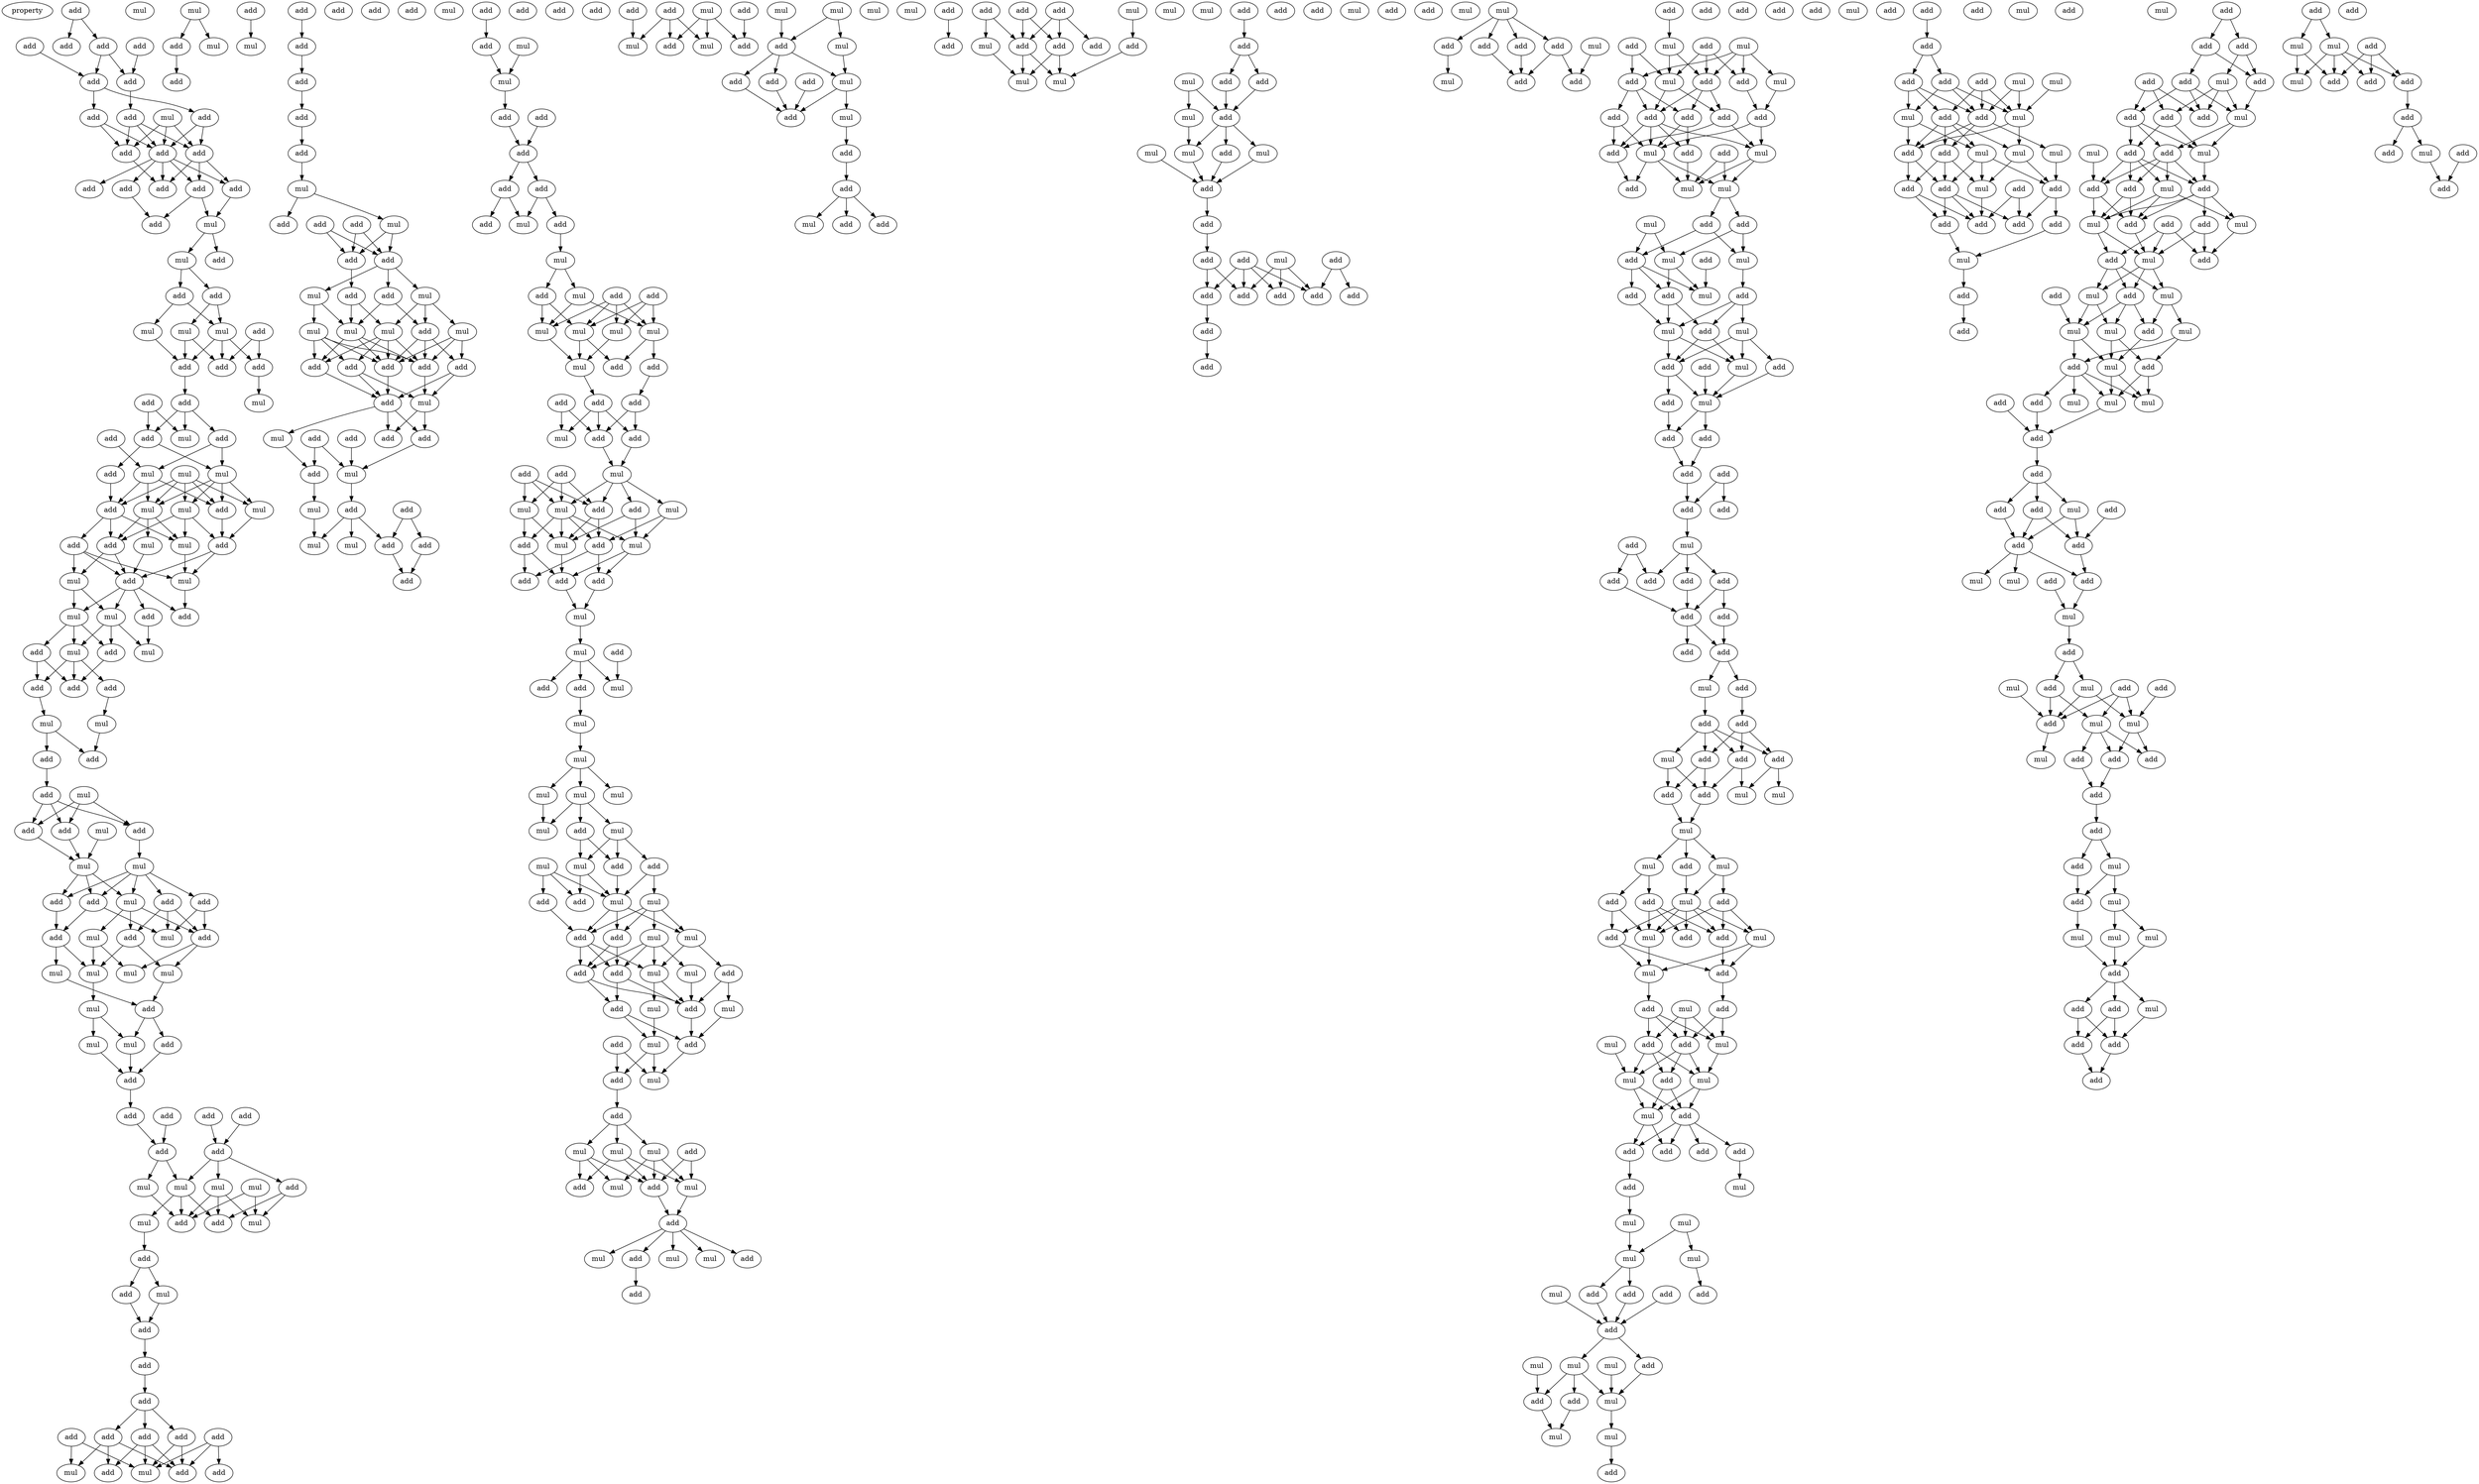digraph {
    node [fontcolor=black]
    property [mul=2,lf=1.4]
    0 [ label = add ];
    1 [ label = add ];
    2 [ label = add ];
    3 [ label = add ];
    4 [ label = add ];
    5 [ label = add ];
    6 [ label = add ];
    7 [ label = add ];
    8 [ label = add ];
    9 [ label = mul ];
    10 [ label = add ];
    11 [ label = add ];
    12 [ label = add ];
    13 [ label = add ];
    14 [ label = add ];
    15 [ label = add ];
    16 [ label = add ];
    17 [ label = add ];
    18 [ label = add ];
    19 [ label = add ];
    20 [ label = mul ];
    21 [ label = mul ];
    22 [ label = add ];
    23 [ label = add ];
    24 [ label = add ];
    25 [ label = mul ];
    26 [ label = mul ];
    27 [ label = add ];
    28 [ label = mul ];
    29 [ label = add ];
    30 [ label = add ];
    31 [ label = add ];
    32 [ label = add ];
    33 [ label = mul ];
    34 [ label = add ];
    35 [ label = add ];
    36 [ label = add ];
    37 [ label = add ];
    38 [ label = mul ];
    39 [ label = mul ];
    40 [ label = mul ];
    41 [ label = add ];
    42 [ label = mul ];
    43 [ label = mul ];
    44 [ label = add ];
    45 [ label = add ];
    46 [ label = mul ];
    47 [ label = mul ];
    48 [ label = add ];
    49 [ label = mul ];
    50 [ label = add ];
    51 [ label = mul ];
    52 [ label = add ];
    53 [ label = mul ];
    54 [ label = mul ];
    55 [ label = add ];
    56 [ label = add ];
    57 [ label = mul ];
    58 [ label = add ];
    59 [ label = mul ];
    60 [ label = add ];
    61 [ label = mul ];
    62 [ label = mul ];
    63 [ label = add ];
    64 [ label = add ];
    65 [ label = add ];
    66 [ label = add ];
    67 [ label = mul ];
    68 [ label = mul ];
    69 [ label = add ];
    70 [ label = add ];
    71 [ label = mul ];
    72 [ label = add ];
    73 [ label = add ];
    74 [ label = add ];
    75 [ label = mul ];
    76 [ label = add ];
    77 [ label = mul ];
    78 [ label = mul ];
    79 [ label = add ];
    80 [ label = mul ];
    81 [ label = add ];
    82 [ label = add ];
    83 [ label = add ];
    84 [ label = add ];
    85 [ label = mul ];
    86 [ label = add ];
    87 [ label = add ];
    88 [ label = mul ];
    89 [ label = mul ];
    90 [ label = mul ];
    91 [ label = mul ];
    92 [ label = mul ];
    93 [ label = add ];
    94 [ label = mul ];
    95 [ label = mul ];
    96 [ label = add ];
    97 [ label = mul ];
    98 [ label = mul ];
    99 [ label = add ];
    100 [ label = add ];
    101 [ label = add ];
    102 [ label = add ];
    103 [ label = add ];
    104 [ label = add ];
    105 [ label = add ];
    106 [ label = mul ];
    107 [ label = mul ];
    108 [ label = add ];
    109 [ label = mul ];
    110 [ label = mul ];
    111 [ label = add ];
    112 [ label = add ];
    113 [ label = mul ];
    114 [ label = mul ];
    115 [ label = add ];
    116 [ label = add ];
    117 [ label = mul ];
    118 [ label = add ];
    119 [ label = add ];
    120 [ label = add ];
    121 [ label = add ];
    122 [ label = add ];
    123 [ label = add ];
    124 [ label = add ];
    125 [ label = add ];
    126 [ label = mul ];
    127 [ label = mul ];
    128 [ label = add ];
    129 [ label = add ];
    130 [ label = add ];
    131 [ label = mul ];
    132 [ label = add ];
    133 [ label = mul ];
    134 [ label = add ];
    135 [ label = add ];
    136 [ label = mul ];
    137 [ label = add ];
    138 [ label = add ];
    139 [ label = add ];
    140 [ label = add ];
    141 [ label = add ];
    142 [ label = add ];
    143 [ label = add ];
    144 [ label = add ];
    145 [ label = mul ];
    146 [ label = add ];
    147 [ label = add ];
    148 [ label = add ];
    149 [ label = mul ];
    150 [ label = add ];
    151 [ label = add ];
    152 [ label = add ];
    153 [ label = mul ];
    154 [ label = add ];
    155 [ label = mul ];
    156 [ label = mul ];
    157 [ label = mul ];
    158 [ label = mul ];
    159 [ label = mul ];
    160 [ label = add ];
    161 [ label = add ];
    162 [ label = add ];
    163 [ label = add ];
    164 [ label = add ];
    165 [ label = add ];
    166 [ label = add ];
    167 [ label = mul ];
    168 [ label = add ];
    169 [ label = add ];
    170 [ label = add ];
    171 [ label = mul ];
    172 [ label = add ];
    173 [ label = add ];
    174 [ label = mul ];
    175 [ label = mul ];
    176 [ label = add ];
    177 [ label = add ];
    178 [ label = mul ];
    179 [ label = mul ];
    180 [ label = add ];
    181 [ label = mul ];
    182 [ label = add ];
    183 [ label = add ];
    184 [ label = add ];
    185 [ label = add ];
    186 [ label = mul ];
    187 [ label = mul ];
    188 [ label = add ];
    189 [ label = add ];
    190 [ label = add ];
    191 [ label = add ];
    192 [ label = add ];
    193 [ label = add ];
    194 [ label = add ];
    195 [ label = add ];
    196 [ label = mul ];
    197 [ label = mul ];
    198 [ label = add ];
    199 [ label = add ];
    200 [ label = add ];
    201 [ label = mul ];
    202 [ label = mul ];
    203 [ label = mul ];
    204 [ label = mul ];
    205 [ label = mul ];
    206 [ label = add ];
    207 [ label = add ];
    208 [ label = mul ];
    209 [ label = add ];
    210 [ label = add ];
    211 [ label = add ];
    212 [ label = add ];
    213 [ label = add ];
    214 [ label = mul ];
    215 [ label = add ];
    216 [ label = mul ];
    217 [ label = add ];
    218 [ label = add ];
    219 [ label = mul ];
    220 [ label = add ];
    221 [ label = mul ];
    222 [ label = mul ];
    223 [ label = add ];
    224 [ label = add ];
    225 [ label = mul ];
    226 [ label = mul ];
    227 [ label = add ];
    228 [ label = add ];
    229 [ label = add ];
    230 [ label = mul ];
    231 [ label = mul ];
    232 [ label = add ];
    233 [ label = add ];
    234 [ label = add ];
    235 [ label = add ];
    236 [ label = mul ];
    237 [ label = add ];
    238 [ label = mul ];
    239 [ label = mul ];
    240 [ label = mul ];
    241 [ label = mul ];
    242 [ label = mul ];
    243 [ label = add ];
    244 [ label = mul ];
    245 [ label = mul ];
    246 [ label = add ];
    247 [ label = mul ];
    248 [ label = add ];
    249 [ label = mul ];
    250 [ label = add ];
    251 [ label = mul ];
    252 [ label = add ];
    253 [ label = mul ];
    254 [ label = add ];
    255 [ label = mul ];
    256 [ label = add ];
    257 [ label = mul ];
    258 [ label = add ];
    259 [ label = add ];
    260 [ label = add ];
    261 [ label = mul ];
    262 [ label = mul ];
    263 [ label = mul ];
    264 [ label = add ];
    265 [ label = add ];
    266 [ label = mul ];
    267 [ label = add ];
    268 [ label = add ];
    269 [ label = mul ];
    270 [ label = mul ];
    271 [ label = add ];
    272 [ label = add ];
    273 [ label = mul ];
    274 [ label = mul ];
    275 [ label = mul ];
    276 [ label = add ];
    277 [ label = mul ];
    278 [ label = add ];
    279 [ label = mul ];
    280 [ label = add ];
    281 [ label = add ];
    282 [ label = mul ];
    283 [ label = add ];
    284 [ label = mul ];
    285 [ label = mul ];
    286 [ label = add ];
    287 [ label = add ];
    288 [ label = add ];
    289 [ label = add ];
    290 [ label = add ];
    291 [ label = mul ];
    292 [ label = add ];
    293 [ label = mul ];
    294 [ label = add ];
    295 [ label = mul ];
    296 [ label = mul ];
    297 [ label = mul ];
    298 [ label = mul ];
    299 [ label = add ];
    300 [ label = mul ];
    301 [ label = add ];
    302 [ label = add ];
    303 [ label = add ];
    304 [ label = mul ];
    305 [ label = add ];
    306 [ label = mul ];
    307 [ label = add ];
    308 [ label = add ];
    309 [ label = mul ];
    310 [ label = add ];
    311 [ label = add ];
    312 [ label = mul ];
    313 [ label = add ];
    314 [ label = add ];
    315 [ label = add ];
    316 [ label = mul ];
    317 [ label = add ];
    318 [ label = add ];
    319 [ label = mul ];
    320 [ label = add ];
    321 [ label = add ];
    322 [ label = add ];
    323 [ label = add ];
    324 [ label = mul ];
    325 [ label = mul ];
    326 [ label = mul ];
    327 [ label = mul ];
    328 [ label = add ];
    329 [ label = add ];
    330 [ label = add ];
    331 [ label = mul ];
    332 [ label = add ];
    333 [ label = add ];
    334 [ label = add ];
    335 [ label = mul ];
    336 [ label = add ];
    337 [ label = mul ];
    338 [ label = add ];
    339 [ label = add ];
    340 [ label = mul ];
    341 [ label = mul ];
    342 [ label = add ];
    343 [ label = mul ];
    344 [ label = add ];
    345 [ label = add ];
    346 [ label = add ];
    347 [ label = add ];
    348 [ label = add ];
    349 [ label = mul ];
    350 [ label = add ];
    351 [ label = add ];
    352 [ label = add ];
    353 [ label = add ];
    354 [ label = add ];
    355 [ label = add ];
    356 [ label = mul ];
    357 [ label = add ];
    358 [ label = mul ];
    359 [ label = mul ];
    360 [ label = add ];
    361 [ label = add ];
    362 [ label = add ];
    363 [ label = add ];
    364 [ label = add ];
    365 [ label = add ];
    366 [ label = mul ];
    367 [ label = add ];
    368 [ label = add ];
    369 [ label = add ];
    370 [ label = mul ];
    371 [ label = mul ];
    372 [ label = add ];
    373 [ label = mul ];
    374 [ label = mul ];
    375 [ label = add ];
    376 [ label = add ];
    377 [ label = add ];
    378 [ label = add ];
    379 [ label = add ];
    380 [ label = add ];
    381 [ label = add ];
    382 [ label = add ];
    383 [ label = add ];
    384 [ label = add ];
    385 [ label = mul ];
    386 [ label = mul ];
    387 [ label = mul ];
    388 [ label = add ];
    389 [ label = mul ];
    390 [ label = mul ];
    391 [ label = add ];
    392 [ label = add ];
    393 [ label = mul ];
    394 [ label = add ];
    395 [ label = mul ];
    396 [ label = add ];
    397 [ label = mul ];
    398 [ label = add ];
    399 [ label = add ];
    400 [ label = add ];
    401 [ label = mul ];
    402 [ label = mul ];
    403 [ label = add ];
    404 [ label = add ];
    405 [ label = mul ];
    406 [ label = add ];
    407 [ label = add ];
    408 [ label = add ];
    409 [ label = mul ];
    410 [ label = add ];
    411 [ label = add ];
    412 [ label = add ];
    413 [ label = add ];
    414 [ label = add ];
    415 [ label = add ];
    416 [ label = add ];
    417 [ label = add ];
    418 [ label = mul ];
    419 [ label = add ];
    420 [ label = add ];
    421 [ label = add ];
    422 [ label = add ];
    423 [ label = add ];
    424 [ label = add ];
    425 [ label = add ];
    426 [ label = add ];
    427 [ label = add ];
    428 [ label = add ];
    429 [ label = mul ];
    430 [ label = add ];
    431 [ label = add ];
    432 [ label = add ];
    433 [ label = mul ];
    434 [ label = add ];
    435 [ label = add ];
    436 [ label = mul ];
    437 [ label = mul ];
    438 [ label = add ];
    439 [ label = add ];
    440 [ label = mul ];
    441 [ label = mul ];
    442 [ label = mul ];
    443 [ label = add ];
    444 [ label = add ];
    445 [ label = add ];
    446 [ label = add ];
    447 [ label = mul ];
    448 [ label = add ];
    449 [ label = mul ];
    450 [ label = add ];
    451 [ label = mul ];
    452 [ label = add ];
    453 [ label = mul ];
    454 [ label = add ];
    455 [ label = add ];
    456 [ label = add ];
    457 [ label = add ];
    458 [ label = mul ];
    459 [ label = mul ];
    460 [ label = add ];
    461 [ label = add ];
    462 [ label = mul ];
    463 [ label = mul ];
    464 [ label = add ];
    465 [ label = add ];
    466 [ label = mul ];
    467 [ label = add ];
    468 [ label = mul ];
    469 [ label = add ];
    470 [ label = add ];
    471 [ label = add ];
    472 [ label = add ];
    473 [ label = add ];
    474 [ label = mul ];
    475 [ label = mul ];
    476 [ label = add ];
    477 [ label = mul ];
    478 [ label = mul ];
    479 [ label = mul ];
    480 [ label = mul ];
    481 [ label = mul ];
    482 [ label = add ];
    483 [ label = add ];
    484 [ label = add ];
    485 [ label = add ];
    486 [ label = add ];
    487 [ label = mul ];
    488 [ label = mul ];
    489 [ label = mul ];
    490 [ label = add ];
    491 [ label = add ];
    492 [ label = mul ];
    493 [ label = add ];
    494 [ label = mul ];
    495 [ label = mul ];
    496 [ label = add ];
    497 [ label = add ];
    498 [ label = add ];
    499 [ label = add ];
    500 [ label = add ];
    501 [ label = mul ];
    502 [ label = mul ];
    503 [ label = add ];
    504 [ label = add ];
    505 [ label = add ];
    506 [ label = add ];
    507 [ label = mul ];
    508 [ label = mul ];
    509 [ label = mul ];
    510 [ label = add ];
    511 [ label = add ];
    512 [ label = mul ];
    513 [ label = mul ];
    514 [ label = add ];
    515 [ label = mul ];
    516 [ label = add ];
    517 [ label = add ];
    518 [ label = add ];
    519 [ label = add ];
    520 [ label = add ];
    521 [ label = add ];
    522 [ label = add ];
    523 [ label = mul ];
    524 [ label = add ];
    525 [ label = mul ];
    526 [ label = add ];
    527 [ label = mul ];
    528 [ label = add ];
    529 [ label = add ];
    530 [ label = add ];
    531 [ label = add ];
    532 [ label = add ];
    533 [ label = add ];
    534 [ label = add ];
    535 [ label = mul ];
    536 [ label = add ];
    537 [ label = add ];
    538 [ label = add ];
    539 [ label = mul ];
    540 [ label = mul ];
    541 [ label = add ];
    542 [ label = add ];
    543 [ label = mul ];
    544 [ label = add ];
    545 [ label = add ];
    546 [ label = add ];
    547 [ label = mul ];
    548 [ label = add ];
    549 [ label = add ];
    550 [ label = mul ];
    551 [ label = mul ];
    552 [ label = add ];
    553 [ label = mul ];
    554 [ label = add ];
    555 [ label = add ];
    556 [ label = mul ];
    557 [ label = add ];
    558 [ label = mul ];
    559 [ label = add ];
    560 [ label = mul ];
    561 [ label = mul ];
    562 [ label = add ];
    563 [ label = mul ];
    564 [ label = mul ];
    565 [ label = add ];
    566 [ label = add ];
    567 [ label = mul ];
    568 [ label = mul ];
    569 [ label = add ];
    570 [ label = mul ];
    571 [ label = add ];
    572 [ label = add ];
    573 [ label = add ];
    574 [ label = add ];
    575 [ label = add ];
    576 [ label = mul ];
    577 [ label = add ];
    578 [ label = add ];
    579 [ label = add ];
    580 [ label = add ];
    581 [ label = mul ];
    582 [ label = mul ];
    583 [ label = add ];
    584 [ label = mul ];
    585 [ label = add ];
    586 [ label = add ];
    587 [ label = add ];
    588 [ label = add ];
    589 [ label = mul ];
    590 [ label = mul ];
    591 [ label = mul ];
    592 [ label = add ];
    593 [ label = mul ];
    594 [ label = add ];
    595 [ label = add ];
    596 [ label = mul ];
    597 [ label = add ];
    598 [ label = add ];
    599 [ label = add ];
    600 [ label = add ];
    601 [ label = mul ];
    602 [ label = add ];
    603 [ label = mul ];
    604 [ label = mul ];
    605 [ label = mul ];
    606 [ label = mul ];
    607 [ label = add ];
    608 [ label = add ];
    609 [ label = add ];
    610 [ label = mul ];
    611 [ label = add ];
    612 [ label = add ];
    613 [ label = add ];
    614 [ label = add ];
    615 [ label = add ];
    616 [ label = mul ];
    617 [ label = mul ];
    618 [ label = mul ];
    619 [ label = add ];
    620 [ label = add ];
    621 [ label = add ];
    622 [ label = add ];
    623 [ label = add ];
    624 [ label = add ];
    625 [ label = mul ];
    626 [ label = add ];
    627 [ label = add ];
    0 -> 1 [ name = 0 ];
    0 -> 4 [ name = 1 ];
    1 -> 5 [ name = 2 ];
    1 -> 6 [ name = 3 ];
    2 -> 6 [ name = 4 ];
    3 -> 5 [ name = 5 ];
    5 -> 7 [ name = 6 ];
    6 -> 8 [ name = 7 ];
    6 -> 10 [ name = 8 ];
    7 -> 11 [ name = 9 ];
    7 -> 12 [ name = 10 ];
    7 -> 13 [ name = 11 ];
    8 -> 11 [ name = 12 ];
    8 -> 13 [ name = 13 ];
    9 -> 11 [ name = 14 ];
    9 -> 12 [ name = 15 ];
    9 -> 13 [ name = 16 ];
    10 -> 11 [ name = 17 ];
    10 -> 12 [ name = 18 ];
    11 -> 14 [ name = 19 ];
    11 -> 15 [ name = 20 ];
    11 -> 16 [ name = 21 ];
    11 -> 17 [ name = 22 ];
    11 -> 18 [ name = 23 ];
    12 -> 15 [ name = 24 ];
    13 -> 15 [ name = 25 ];
    13 -> 16 [ name = 26 ];
    13 -> 18 [ name = 27 ];
    16 -> 20 [ name = 28 ];
    17 -> 19 [ name = 29 ];
    18 -> 19 [ name = 30 ];
    18 -> 20 [ name = 31 ];
    20 -> 21 [ name = 32 ];
    20 -> 22 [ name = 33 ];
    21 -> 23 [ name = 34 ];
    21 -> 24 [ name = 35 ];
    23 -> 26 [ name = 36 ];
    23 -> 28 [ name = 37 ];
    24 -> 25 [ name = 38 ];
    24 -> 28 [ name = 39 ];
    25 -> 29 [ name = 40 ];
    25 -> 30 [ name = 41 ];
    26 -> 30 [ name = 42 ];
    27 -> 29 [ name = 43 ];
    27 -> 31 [ name = 44 ];
    28 -> 29 [ name = 45 ];
    28 -> 30 [ name = 46 ];
    28 -> 31 [ name = 47 ];
    30 -> 32 [ name = 48 ];
    31 -> 33 [ name = 49 ];
    32 -> 35 [ name = 50 ];
    32 -> 37 [ name = 51 ];
    32 -> 38 [ name = 52 ];
    34 -> 35 [ name = 53 ];
    34 -> 38 [ name = 54 ];
    35 -> 39 [ name = 55 ];
    35 -> 41 [ name = 56 ];
    36 -> 42 [ name = 57 ];
    37 -> 39 [ name = 58 ];
    37 -> 42 [ name = 59 ];
    39 -> 43 [ name = 60 ];
    39 -> 45 [ name = 61 ];
    39 -> 46 [ name = 62 ];
    39 -> 47 [ name = 63 ];
    40 -> 43 [ name = 64 ];
    40 -> 44 [ name = 65 ];
    40 -> 45 [ name = 66 ];
    40 -> 46 [ name = 67 ];
    40 -> 47 [ name = 68 ];
    41 -> 44 [ name = 69 ];
    42 -> 43 [ name = 70 ];
    42 -> 44 [ name = 71 ];
    42 -> 45 [ name = 72 ];
    43 -> 49 [ name = 73 ];
    43 -> 50 [ name = 74 ];
    43 -> 51 [ name = 75 ];
    44 -> 48 [ name = 76 ];
    44 -> 49 [ name = 77 ];
    44 -> 50 [ name = 78 ];
    45 -> 52 [ name = 79 ];
    46 -> 49 [ name = 80 ];
    46 -> 50 [ name = 81 ];
    46 -> 52 [ name = 82 ];
    47 -> 52 [ name = 83 ];
    48 -> 53 [ name = 84 ];
    48 -> 54 [ name = 85 ];
    48 -> 55 [ name = 86 ];
    49 -> 54 [ name = 87 ];
    50 -> 53 [ name = 88 ];
    50 -> 55 [ name = 89 ];
    51 -> 55 [ name = 90 ];
    52 -> 54 [ name = 91 ];
    52 -> 55 [ name = 92 ];
    53 -> 57 [ name = 93 ];
    53 -> 59 [ name = 94 ];
    54 -> 58 [ name = 95 ];
    55 -> 56 [ name = 96 ];
    55 -> 57 [ name = 97 ];
    55 -> 58 [ name = 98 ];
    55 -> 59 [ name = 99 ];
    56 -> 62 [ name = 100 ];
    57 -> 60 [ name = 101 ];
    57 -> 61 [ name = 102 ];
    57 -> 63 [ name = 103 ];
    59 -> 60 [ name = 104 ];
    59 -> 61 [ name = 105 ];
    59 -> 62 [ name = 106 ];
    60 -> 65 [ name = 107 ];
    61 -> 64 [ name = 108 ];
    61 -> 65 [ name = 109 ];
    61 -> 66 [ name = 110 ];
    63 -> 65 [ name = 111 ];
    63 -> 66 [ name = 112 ];
    64 -> 68 [ name = 113 ];
    66 -> 67 [ name = 114 ];
    67 -> 69 [ name = 115 ];
    67 -> 70 [ name = 116 ];
    68 -> 69 [ name = 117 ];
    70 -> 72 [ name = 118 ];
    71 -> 73 [ name = 119 ];
    71 -> 74 [ name = 120 ];
    71 -> 76 [ name = 121 ];
    72 -> 73 [ name = 122 ];
    72 -> 74 [ name = 123 ];
    72 -> 76 [ name = 124 ];
    73 -> 78 [ name = 125 ];
    74 -> 77 [ name = 126 ];
    75 -> 78 [ name = 127 ];
    76 -> 78 [ name = 128 ];
    77 -> 79 [ name = 129 ];
    77 -> 80 [ name = 130 ];
    77 -> 81 [ name = 131 ];
    77 -> 82 [ name = 132 ];
    77 -> 83 [ name = 133 ];
    78 -> 80 [ name = 134 ];
    78 -> 82 [ name = 135 ];
    78 -> 83 [ name = 136 ];
    79 -> 84 [ name = 137 ];
    79 -> 88 [ name = 138 ];
    80 -> 84 [ name = 139 ];
    80 -> 85 [ name = 140 ];
    80 -> 87 [ name = 141 ];
    81 -> 84 [ name = 142 ];
    81 -> 87 [ name = 143 ];
    81 -> 88 [ name = 144 ];
    82 -> 86 [ name = 145 ];
    83 -> 86 [ name = 146 ];
    83 -> 88 [ name = 147 ];
    84 -> 89 [ name = 148 ];
    84 -> 90 [ name = 149 ];
    85 -> 89 [ name = 150 ];
    85 -> 91 [ name = 151 ];
    86 -> 91 [ name = 152 ];
    86 -> 92 [ name = 153 ];
    87 -> 90 [ name = 154 ];
    87 -> 91 [ name = 155 ];
    90 -> 93 [ name = 156 ];
    91 -> 94 [ name = 157 ];
    92 -> 93 [ name = 158 ];
    93 -> 96 [ name = 159 ];
    93 -> 97 [ name = 160 ];
    94 -> 95 [ name = 161 ];
    94 -> 97 [ name = 162 ];
    95 -> 99 [ name = 163 ];
    96 -> 99 [ name = 164 ];
    97 -> 99 [ name = 165 ];
    99 -> 103 [ name = 166 ];
    100 -> 105 [ name = 167 ];
    101 -> 104 [ name = 168 ];
    102 -> 104 [ name = 169 ];
    103 -> 105 [ name = 170 ];
    104 -> 108 [ name = 171 ];
    104 -> 109 [ name = 172 ];
    104 -> 110 [ name = 173 ];
    105 -> 106 [ name = 174 ];
    105 -> 109 [ name = 175 ];
    106 -> 111 [ name = 176 ];
    107 -> 111 [ name = 177 ];
    107 -> 113 [ name = 178 ];
    108 -> 112 [ name = 179 ];
    108 -> 113 [ name = 180 ];
    109 -> 111 [ name = 181 ];
    109 -> 112 [ name = 182 ];
    109 -> 114 [ name = 183 ];
    110 -> 111 [ name = 184 ];
    110 -> 112 [ name = 185 ];
    110 -> 113 [ name = 186 ];
    114 -> 115 [ name = 187 ];
    115 -> 116 [ name = 188 ];
    115 -> 117 [ name = 189 ];
    116 -> 118 [ name = 190 ];
    117 -> 118 [ name = 191 ];
    118 -> 119 [ name = 192 ];
    119 -> 120 [ name = 193 ];
    120 -> 122 [ name = 194 ];
    120 -> 123 [ name = 195 ];
    120 -> 124 [ name = 196 ];
    121 -> 127 [ name = 197 ];
    121 -> 128 [ name = 198 ];
    121 -> 130 [ name = 199 ];
    122 -> 127 [ name = 200 ];
    122 -> 128 [ name = 201 ];
    122 -> 129 [ name = 202 ];
    123 -> 127 [ name = 203 ];
    123 -> 128 [ name = 204 ];
    124 -> 126 [ name = 205 ];
    124 -> 128 [ name = 206 ];
    124 -> 129 [ name = 207 ];
    125 -> 126 [ name = 208 ];
    125 -> 127 [ name = 209 ];
    131 -> 132 [ name = 210 ];
    131 -> 133 [ name = 211 ];
    132 -> 134 [ name = 212 ];
    135 -> 136 [ name = 213 ];
    137 -> 138 [ name = 214 ];
    138 -> 140 [ name = 215 ];
    140 -> 143 [ name = 216 ];
    143 -> 144 [ name = 217 ];
    144 -> 145 [ name = 218 ];
    145 -> 146 [ name = 219 ];
    145 -> 149 [ name = 220 ];
    147 -> 150 [ name = 221 ];
    147 -> 151 [ name = 222 ];
    148 -> 150 [ name = 223 ];
    148 -> 151 [ name = 224 ];
    149 -> 150 [ name = 225 ];
    149 -> 151 [ name = 226 ];
    150 -> 154 [ name = 227 ];
    151 -> 152 [ name = 228 ];
    151 -> 153 [ name = 229 ];
    151 -> 155 [ name = 230 ];
    152 -> 158 [ name = 231 ];
    152 -> 160 [ name = 232 ];
    153 -> 157 [ name = 233 ];
    153 -> 158 [ name = 234 ];
    154 -> 156 [ name = 235 ];
    154 -> 158 [ name = 236 ];
    155 -> 156 [ name = 237 ];
    155 -> 159 [ name = 238 ];
    155 -> 160 [ name = 239 ];
    156 -> 161 [ name = 240 ];
    156 -> 163 [ name = 241 ];
    156 -> 164 [ name = 242 ];
    156 -> 165 [ name = 243 ];
    157 -> 161 [ name = 244 ];
    157 -> 163 [ name = 245 ];
    157 -> 164 [ name = 246 ];
    157 -> 165 [ name = 247 ];
    158 -> 161 [ name = 248 ];
    158 -> 163 [ name = 249 ];
    158 -> 164 [ name = 250 ];
    159 -> 162 [ name = 251 ];
    159 -> 163 [ name = 252 ];
    159 -> 164 [ name = 253 ];
    160 -> 162 [ name = 254 ];
    160 -> 163 [ name = 255 ];
    160 -> 164 [ name = 256 ];
    161 -> 166 [ name = 257 ];
    162 -> 166 [ name = 258 ];
    162 -> 167 [ name = 259 ];
    163 -> 167 [ name = 260 ];
    164 -> 166 [ name = 261 ];
    165 -> 166 [ name = 262 ];
    165 -> 167 [ name = 263 ];
    166 -> 168 [ name = 264 ];
    166 -> 171 [ name = 265 ];
    166 -> 172 [ name = 266 ];
    167 -> 168 [ name = 267 ];
    167 -> 172 [ name = 268 ];
    168 -> 174 [ name = 269 ];
    169 -> 174 [ name = 270 ];
    170 -> 173 [ name = 271 ];
    170 -> 174 [ name = 272 ];
    171 -> 173 [ name = 273 ];
    173 -> 175 [ name = 274 ];
    174 -> 177 [ name = 275 ];
    175 -> 179 [ name = 276 ];
    176 -> 180 [ name = 277 ];
    176 -> 182 [ name = 278 ];
    177 -> 179 [ name = 279 ];
    177 -> 181 [ name = 280 ];
    177 -> 182 [ name = 281 ];
    180 -> 183 [ name = 282 ];
    182 -> 183 [ name = 283 ];
    184 -> 185 [ name = 284 ];
    185 -> 187 [ name = 285 ];
    186 -> 187 [ name = 286 ];
    187 -> 189 [ name = 287 ];
    189 -> 191 [ name = 288 ];
    190 -> 191 [ name = 289 ];
    191 -> 192 [ name = 290 ];
    191 -> 193 [ name = 291 ];
    192 -> 194 [ name = 292 ];
    192 -> 196 [ name = 293 ];
    193 -> 195 [ name = 294 ];
    193 -> 196 [ name = 295 ];
    195 -> 197 [ name = 296 ];
    197 -> 199 [ name = 297 ];
    197 -> 201 [ name = 298 ];
    198 -> 202 [ name = 299 ];
    198 -> 203 [ name = 300 ];
    198 -> 204 [ name = 301 ];
    198 -> 205 [ name = 302 ];
    199 -> 202 [ name = 303 ];
    199 -> 204 [ name = 304 ];
    200 -> 202 [ name = 305 ];
    200 -> 203 [ name = 306 ];
    200 -> 205 [ name = 307 ];
    201 -> 204 [ name = 308 ];
    201 -> 205 [ name = 309 ];
    202 -> 206 [ name = 310 ];
    202 -> 208 [ name = 311 ];
    203 -> 208 [ name = 312 ];
    204 -> 208 [ name = 313 ];
    205 -> 206 [ name = 314 ];
    205 -> 207 [ name = 315 ];
    207 -> 210 [ name = 316 ];
    208 -> 211 [ name = 317 ];
    209 -> 213 [ name = 318 ];
    209 -> 214 [ name = 319 ];
    210 -> 212 [ name = 320 ];
    210 -> 213 [ name = 321 ];
    211 -> 212 [ name = 322 ];
    211 -> 213 [ name = 323 ];
    211 -> 214 [ name = 324 ];
    212 -> 216 [ name = 325 ];
    213 -> 216 [ name = 326 ];
    215 -> 218 [ name = 327 ];
    215 -> 221 [ name = 328 ];
    215 -> 222 [ name = 329 ];
    216 -> 218 [ name = 330 ];
    216 -> 219 [ name = 331 ];
    216 -> 220 [ name = 332 ];
    216 -> 221 [ name = 333 ];
    217 -> 218 [ name = 334 ];
    217 -> 221 [ name = 335 ];
    217 -> 222 [ name = 336 ];
    218 -> 223 [ name = 337 ];
    218 -> 225 [ name = 338 ];
    219 -> 223 [ name = 339 ];
    219 -> 226 [ name = 340 ];
    220 -> 225 [ name = 341 ];
    220 -> 226 [ name = 342 ];
    221 -> 223 [ name = 343 ];
    221 -> 224 [ name = 344 ];
    221 -> 225 [ name = 345 ];
    221 -> 226 [ name = 346 ];
    222 -> 224 [ name = 347 ];
    222 -> 225 [ name = 348 ];
    223 -> 227 [ name = 349 ];
    223 -> 229 [ name = 350 ];
    224 -> 227 [ name = 351 ];
    224 -> 228 [ name = 352 ];
    225 -> 228 [ name = 353 ];
    226 -> 228 [ name = 354 ];
    226 -> 229 [ name = 355 ];
    228 -> 230 [ name = 356 ];
    229 -> 230 [ name = 357 ];
    230 -> 231 [ name = 358 ];
    231 -> 235 [ name = 359 ];
    231 -> 236 [ name = 360 ];
    231 -> 237 [ name = 361 ];
    232 -> 236 [ name = 362 ];
    235 -> 238 [ name = 363 ];
    238 -> 239 [ name = 364 ];
    239 -> 240 [ name = 365 ];
    239 -> 241 [ name = 366 ];
    239 -> 242 [ name = 367 ];
    240 -> 244 [ name = 368 ];
    241 -> 243 [ name = 369 ];
    241 -> 244 [ name = 370 ];
    241 -> 245 [ name = 371 ];
    243 -> 246 [ name = 372 ];
    243 -> 249 [ name = 373 ];
    245 -> 246 [ name = 374 ];
    245 -> 248 [ name = 375 ];
    245 -> 249 [ name = 376 ];
    246 -> 251 [ name = 377 ];
    247 -> 250 [ name = 378 ];
    247 -> 251 [ name = 379 ];
    247 -> 252 [ name = 380 ];
    248 -> 251 [ name = 381 ];
    248 -> 253 [ name = 382 ];
    249 -> 251 [ name = 383 ];
    249 -> 252 [ name = 384 ];
    250 -> 256 [ name = 385 ];
    251 -> 254 [ name = 386 ];
    251 -> 255 [ name = 387 ];
    251 -> 256 [ name = 388 ];
    253 -> 254 [ name = 389 ];
    253 -> 255 [ name = 390 ];
    253 -> 256 [ name = 391 ];
    253 -> 257 [ name = 392 ];
    254 -> 258 [ name = 393 ];
    254 -> 260 [ name = 394 ];
    255 -> 259 [ name = 395 ];
    255 -> 262 [ name = 396 ];
    256 -> 258 [ name = 397 ];
    256 -> 260 [ name = 398 ];
    256 -> 262 [ name = 399 ];
    257 -> 258 [ name = 400 ];
    257 -> 260 [ name = 401 ];
    257 -> 261 [ name = 402 ];
    257 -> 262 [ name = 403 ];
    258 -> 264 [ name = 404 ];
    258 -> 265 [ name = 405 ];
    259 -> 263 [ name = 406 ];
    259 -> 264 [ name = 407 ];
    260 -> 264 [ name = 408 ];
    260 -> 265 [ name = 409 ];
    261 -> 264 [ name = 410 ];
    262 -> 264 [ name = 411 ];
    262 -> 266 [ name = 412 ];
    263 -> 267 [ name = 413 ];
    264 -> 267 [ name = 414 ];
    265 -> 267 [ name = 415 ];
    265 -> 269 [ name = 416 ];
    266 -> 269 [ name = 417 ];
    267 -> 270 [ name = 418 ];
    268 -> 270 [ name = 419 ];
    268 -> 271 [ name = 420 ];
    269 -> 270 [ name = 421 ];
    269 -> 271 [ name = 422 ];
    271 -> 272 [ name = 423 ];
    272 -> 273 [ name = 424 ];
    272 -> 274 [ name = 425 ];
    272 -> 275 [ name = 426 ];
    273 -> 277 [ name = 427 ];
    273 -> 278 [ name = 428 ];
    273 -> 280 [ name = 429 ];
    274 -> 278 [ name = 430 ];
    274 -> 279 [ name = 431 ];
    274 -> 280 [ name = 432 ];
    275 -> 277 [ name = 433 ];
    275 -> 278 [ name = 434 ];
    275 -> 279 [ name = 435 ];
    276 -> 278 [ name = 436 ];
    276 -> 279 [ name = 437 ];
    278 -> 281 [ name = 438 ];
    279 -> 281 [ name = 439 ];
    281 -> 282 [ name = 440 ];
    281 -> 283 [ name = 441 ];
    281 -> 284 [ name = 442 ];
    281 -> 285 [ name = 443 ];
    281 -> 286 [ name = 444 ];
    283 -> 287 [ name = 445 ];
    288 -> 295 [ name = 446 ];
    289 -> 294 [ name = 447 ];
    290 -> 292 [ name = 448 ];
    290 -> 293 [ name = 449 ];
    290 -> 295 [ name = 450 ];
    291 -> 292 [ name = 451 ];
    291 -> 293 [ name = 452 ];
    291 -> 294 [ name = 453 ];
    296 -> 299 [ name = 454 ];
    297 -> 298 [ name = 455 ];
    297 -> 299 [ name = 456 ];
    298 -> 304 [ name = 457 ];
    299 -> 301 [ name = 458 ];
    299 -> 302 [ name = 459 ];
    299 -> 304 [ name = 460 ];
    301 -> 305 [ name = 461 ];
    302 -> 305 [ name = 462 ];
    303 -> 305 [ name = 463 ];
    304 -> 305 [ name = 464 ];
    304 -> 306 [ name = 465 ];
    306 -> 307 [ name = 466 ];
    307 -> 308 [ name = 467 ];
    308 -> 309 [ name = 468 ];
    308 -> 310 [ name = 469 ];
    308 -> 311 [ name = 470 ];
    313 -> 314 [ name = 471 ];
    315 -> 319 [ name = 472 ];
    315 -> 322 [ name = 473 ];
    316 -> 323 [ name = 474 ];
    317 -> 320 [ name = 475 ];
    317 -> 322 [ name = 476 ];
    318 -> 320 [ name = 477 ];
    318 -> 321 [ name = 478 ];
    318 -> 322 [ name = 479 ];
    319 -> 324 [ name = 480 ];
    320 -> 324 [ name = 481 ];
    320 -> 325 [ name = 482 ];
    322 -> 324 [ name = 483 ];
    322 -> 325 [ name = 484 ];
    323 -> 325 [ name = 485 ];
    328 -> 332 [ name = 486 ];
    332 -> 333 [ name = 487 ];
    332 -> 334 [ name = 488 ];
    333 -> 338 [ name = 489 ];
    334 -> 338 [ name = 490 ];
    335 -> 337 [ name = 491 ];
    335 -> 338 [ name = 492 ];
    337 -> 341 [ name = 493 ];
    338 -> 341 [ name = 494 ];
    338 -> 342 [ name = 495 ];
    338 -> 343 [ name = 496 ];
    340 -> 344 [ name = 497 ];
    341 -> 344 [ name = 498 ];
    342 -> 344 [ name = 499 ];
    343 -> 344 [ name = 500 ];
    344 -> 345 [ name = 501 ];
    345 -> 347 [ name = 502 ];
    346 -> 350 [ name = 503 ];
    346 -> 351 [ name = 504 ];
    346 -> 352 [ name = 505 ];
    346 -> 353 [ name = 506 ];
    347 -> 350 [ name = 507 ];
    347 -> 351 [ name = 508 ];
    348 -> 352 [ name = 509 ];
    348 -> 354 [ name = 510 ];
    349 -> 350 [ name = 511 ];
    349 -> 352 [ name = 512 ];
    349 -> 353 [ name = 513 ];
    351 -> 355 [ name = 514 ];
    355 -> 357 [ name = 515 ];
    358 -> 360 [ name = 516 ];
    358 -> 361 [ name = 517 ];
    358 -> 362 [ name = 518 ];
    358 -> 363 [ name = 519 ];
    359 -> 364 [ name = 520 ];
    360 -> 365 [ name = 521 ];
    361 -> 365 [ name = 522 ];
    362 -> 366 [ name = 523 ];
    363 -> 364 [ name = 524 ];
    363 -> 365 [ name = 525 ];
    367 -> 371 [ name = 526 ];
    368 -> 374 [ name = 527 ];
    368 -> 375 [ name = 528 ];
    369 -> 372 [ name = 529 ];
    369 -> 374 [ name = 530 ];
    369 -> 376 [ name = 531 ];
    370 -> 372 [ name = 532 ];
    370 -> 373 [ name = 533 ];
    370 -> 375 [ name = 534 ];
    370 -> 376 [ name = 535 ];
    371 -> 372 [ name = 536 ];
    371 -> 374 [ name = 537 ];
    372 -> 378 [ name = 538 ];
    372 -> 380 [ name = 539 ];
    372 -> 381 [ name = 540 ];
    373 -> 377 [ name = 541 ];
    374 -> 378 [ name = 542 ];
    374 -> 381 [ name = 543 ];
    375 -> 379 [ name = 544 ];
    375 -> 380 [ name = 545 ];
    375 -> 381 [ name = 546 ];
    376 -> 377 [ name = 547 ];
    377 -> 385 [ name = 548 ];
    377 -> 386 [ name = 549 ];
    378 -> 383 [ name = 550 ];
    378 -> 385 [ name = 551 ];
    379 -> 383 [ name = 552 ];
    379 -> 386 [ name = 553 ];
    380 -> 384 [ name = 554 ];
    380 -> 386 [ name = 555 ];
    381 -> 383 [ name = 556 ];
    381 -> 384 [ name = 557 ];
    381 -> 385 [ name = 558 ];
    381 -> 386 [ name = 559 ];
    382 -> 387 [ name = 560 ];
    382 -> 389 [ name = 561 ];
    383 -> 388 [ name = 562 ];
    384 -> 387 [ name = 563 ];
    385 -> 387 [ name = 564 ];
    385 -> 389 [ name = 565 ];
    386 -> 387 [ name = 566 ];
    386 -> 388 [ name = 567 ];
    386 -> 389 [ name = 568 ];
    389 -> 391 [ name = 569 ];
    389 -> 392 [ name = 570 ];
    390 -> 393 [ name = 571 ];
    390 -> 394 [ name = 572 ];
    391 -> 393 [ name = 573 ];
    391 -> 395 [ name = 574 ];
    392 -> 394 [ name = 575 ];
    392 -> 395 [ name = 576 ];
    393 -> 397 [ name = 577 ];
    393 -> 400 [ name = 578 ];
    394 -> 397 [ name = 579 ];
    394 -> 398 [ name = 580 ];
    394 -> 400 [ name = 581 ];
    395 -> 399 [ name = 582 ];
    396 -> 397 [ name = 583 ];
    398 -> 402 [ name = 584 ];
    399 -> 401 [ name = 585 ];
    399 -> 402 [ name = 586 ];
    399 -> 403 [ name = 587 ];
    400 -> 402 [ name = 588 ];
    400 -> 403 [ name = 589 ];
    401 -> 404 [ name = 590 ];
    401 -> 405 [ name = 591 ];
    401 -> 406 [ name = 592 ];
    402 -> 405 [ name = 593 ];
    402 -> 406 [ name = 594 ];
    403 -> 405 [ name = 595 ];
    403 -> 406 [ name = 596 ];
    404 -> 409 [ name = 597 ];
    405 -> 409 [ name = 598 ];
    406 -> 408 [ name = 599 ];
    406 -> 409 [ name = 600 ];
    407 -> 409 [ name = 601 ];
    408 -> 411 [ name = 602 ];
    409 -> 410 [ name = 603 ];
    409 -> 411 [ name = 604 ];
    410 -> 414 [ name = 605 ];
    411 -> 414 [ name = 606 ];
    412 -> 415 [ name = 607 ];
    412 -> 416 [ name = 608 ];
    414 -> 416 [ name = 609 ];
    416 -> 418 [ name = 610 ];
    417 -> 420 [ name = 611 ];
    417 -> 421 [ name = 612 ];
    418 -> 420 [ name = 613 ];
    418 -> 422 [ name = 614 ];
    418 -> 423 [ name = 615 ];
    421 -> 424 [ name = 616 ];
    422 -> 424 [ name = 617 ];
    422 -> 425 [ name = 618 ];
    423 -> 424 [ name = 619 ];
    424 -> 426 [ name = 620 ];
    424 -> 427 [ name = 621 ];
    425 -> 427 [ name = 622 ];
    427 -> 428 [ name = 623 ];
    427 -> 429 [ name = 624 ];
    428 -> 431 [ name = 625 ];
    429 -> 430 [ name = 626 ];
    430 -> 432 [ name = 627 ];
    430 -> 433 [ name = 628 ];
    430 -> 434 [ name = 629 ];
    430 -> 435 [ name = 630 ];
    431 -> 432 [ name = 631 ];
    431 -> 434 [ name = 632 ];
    431 -> 435 [ name = 633 ];
    432 -> 436 [ name = 634 ];
    432 -> 439 [ name = 635 ];
    433 -> 438 [ name = 636 ];
    433 -> 439 [ name = 637 ];
    434 -> 436 [ name = 638 ];
    434 -> 437 [ name = 639 ];
    435 -> 438 [ name = 640 ];
    435 -> 439 [ name = 641 ];
    438 -> 440 [ name = 642 ];
    439 -> 440 [ name = 643 ];
    440 -> 441 [ name = 644 ];
    440 -> 442 [ name = 645 ];
    440 -> 443 [ name = 646 ];
    441 -> 444 [ name = 647 ];
    441 -> 447 [ name = 648 ];
    442 -> 445 [ name = 649 ];
    442 -> 446 [ name = 650 ];
    443 -> 447 [ name = 651 ];
    444 -> 449 [ name = 652 ];
    444 -> 451 [ name = 653 ];
    444 -> 452 [ name = 654 ];
    445 -> 450 [ name = 655 ];
    445 -> 451 [ name = 656 ];
    445 -> 452 [ name = 657 ];
    446 -> 448 [ name = 658 ];
    446 -> 451 [ name = 659 ];
    447 -> 448 [ name = 660 ];
    447 -> 449 [ name = 661 ];
    447 -> 450 [ name = 662 ];
    447 -> 451 [ name = 663 ];
    447 -> 452 [ name = 664 ];
    448 -> 453 [ name = 665 ];
    448 -> 454 [ name = 666 ];
    449 -> 453 [ name = 667 ];
    449 -> 454 [ name = 668 ];
    451 -> 453 [ name = 669 ];
    452 -> 454 [ name = 670 ];
    453 -> 455 [ name = 671 ];
    454 -> 457 [ name = 672 ];
    455 -> 460 [ name = 673 ];
    455 -> 461 [ name = 674 ];
    455 -> 462 [ name = 675 ];
    457 -> 461 [ name = 676 ];
    457 -> 462 [ name = 677 ];
    458 -> 460 [ name = 678 ];
    458 -> 461 [ name = 679 ];
    458 -> 462 [ name = 680 ];
    459 -> 463 [ name = 681 ];
    460 -> 463 [ name = 682 ];
    460 -> 465 [ name = 683 ];
    460 -> 466 [ name = 684 ];
    461 -> 463 [ name = 685 ];
    461 -> 465 [ name = 686 ];
    461 -> 466 [ name = 687 ];
    462 -> 466 [ name = 688 ];
    463 -> 467 [ name = 689 ];
    463 -> 468 [ name = 690 ];
    465 -> 467 [ name = 691 ];
    465 -> 468 [ name = 692 ];
    466 -> 467 [ name = 693 ];
    466 -> 468 [ name = 694 ];
    467 -> 469 [ name = 695 ];
    467 -> 470 [ name = 696 ];
    467 -> 471 [ name = 697 ];
    467 -> 472 [ name = 698 ];
    468 -> 469 [ name = 699 ];
    468 -> 472 [ name = 700 ];
    469 -> 473 [ name = 701 ];
    471 -> 475 [ name = 702 ];
    473 -> 478 [ name = 703 ];
    477 -> 479 [ name = 704 ];
    477 -> 480 [ name = 705 ];
    478 -> 480 [ name = 706 ];
    479 -> 482 [ name = 707 ];
    480 -> 483 [ name = 708 ];
    480 -> 484 [ name = 709 ];
    481 -> 486 [ name = 710 ];
    483 -> 486 [ name = 711 ];
    484 -> 486 [ name = 712 ];
    485 -> 486 [ name = 713 ];
    486 -> 487 [ name = 714 ];
    486 -> 490 [ name = 715 ];
    487 -> 491 [ name = 716 ];
    487 -> 492 [ name = 717 ];
    487 -> 493 [ name = 718 ];
    488 -> 493 [ name = 719 ];
    489 -> 492 [ name = 720 ];
    490 -> 492 [ name = 721 ];
    491 -> 494 [ name = 722 ];
    492 -> 495 [ name = 723 ];
    493 -> 494 [ name = 724 ];
    495 -> 496 [ name = 725 ];
    497 -> 499 [ name = 726 ];
    499 -> 503 [ name = 727 ];
    499 -> 504 [ name = 728 ];
    500 -> 505 [ name = 729 ];
    500 -> 506 [ name = 730 ];
    500 -> 508 [ name = 731 ];
    501 -> 505 [ name = 732 ];
    501 -> 508 [ name = 733 ];
    502 -> 508 [ name = 734 ];
    503 -> 505 [ name = 735 ];
    503 -> 506 [ name = 736 ];
    503 -> 507 [ name = 737 ];
    504 -> 505 [ name = 738 ];
    504 -> 507 [ name = 739 ];
    504 -> 508 [ name = 740 ];
    505 -> 509 [ name = 741 ];
    505 -> 510 [ name = 742 ];
    505 -> 511 [ name = 743 ];
    506 -> 510 [ name = 744 ];
    506 -> 511 [ name = 745 ];
    506 -> 512 [ name = 746 ];
    506 -> 513 [ name = 747 ];
    507 -> 511 [ name = 748 ];
    507 -> 512 [ name = 749 ];
    508 -> 511 [ name = 750 ];
    508 -> 513 [ name = 751 ];
    509 -> 514 [ name = 752 ];
    510 -> 515 [ name = 753 ];
    510 -> 517 [ name = 754 ];
    510 -> 518 [ name = 755 ];
    511 -> 517 [ name = 756 ];
    511 -> 518 [ name = 757 ];
    512 -> 514 [ name = 758 ];
    512 -> 515 [ name = 759 ];
    512 -> 518 [ name = 760 ];
    513 -> 514 [ name = 761 ];
    513 -> 515 [ name = 762 ];
    514 -> 520 [ name = 763 ];
    514 -> 521 [ name = 764 ];
    515 -> 519 [ name = 765 ];
    516 -> 519 [ name = 766 ];
    516 -> 520 [ name = 767 ];
    517 -> 519 [ name = 768 ];
    517 -> 522 [ name = 769 ];
    518 -> 519 [ name = 770 ];
    518 -> 520 [ name = 771 ];
    518 -> 522 [ name = 772 ];
    521 -> 523 [ name = 773 ];
    522 -> 523 [ name = 774 ];
    523 -> 524 [ name = 775 ];
    524 -> 528 [ name = 776 ];
    529 -> 530 [ name = 777 ];
    529 -> 531 [ name = 778 ];
    530 -> 532 [ name = 779 ];
    530 -> 535 [ name = 780 ];
    531 -> 532 [ name = 781 ];
    531 -> 534 [ name = 782 ];
    532 -> 539 [ name = 783 ];
    533 -> 536 [ name = 784 ];
    533 -> 537 [ name = 785 ];
    533 -> 538 [ name = 786 ];
    534 -> 536 [ name = 787 ];
    534 -> 538 [ name = 788 ];
    534 -> 539 [ name = 789 ];
    535 -> 537 [ name = 790 ];
    535 -> 538 [ name = 791 ];
    535 -> 539 [ name = 792 ];
    536 -> 541 [ name = 793 ];
    536 -> 542 [ name = 794 ];
    536 -> 543 [ name = 795 ];
    537 -> 541 [ name = 796 ];
    537 -> 543 [ name = 797 ];
    539 -> 542 [ name = 798 ];
    539 -> 543 [ name = 799 ];
    540 -> 545 [ name = 800 ];
    541 -> 544 [ name = 801 ];
    541 -> 545 [ name = 802 ];
    541 -> 546 [ name = 803 ];
    541 -> 547 [ name = 804 ];
    542 -> 544 [ name = 805 ];
    542 -> 545 [ name = 806 ];
    542 -> 546 [ name = 807 ];
    542 -> 547 [ name = 808 ];
    543 -> 546 [ name = 809 ];
    544 -> 548 [ name = 810 ];
    544 -> 551 [ name = 811 ];
    545 -> 548 [ name = 812 ];
    545 -> 551 [ name = 813 ];
    546 -> 548 [ name = 814 ];
    546 -> 550 [ name = 815 ];
    546 -> 551 [ name = 816 ];
    546 -> 552 [ name = 817 ];
    547 -> 548 [ name = 818 ];
    547 -> 550 [ name = 819 ];
    547 -> 551 [ name = 820 ];
    548 -> 553 [ name = 821 ];
    549 -> 553 [ name = 822 ];
    549 -> 554 [ name = 823 ];
    549 -> 555 [ name = 824 ];
    550 -> 555 [ name = 825 ];
    551 -> 553 [ name = 826 ];
    551 -> 554 [ name = 827 ];
    552 -> 553 [ name = 828 ];
    552 -> 555 [ name = 829 ];
    553 -> 556 [ name = 830 ];
    553 -> 557 [ name = 831 ];
    553 -> 558 [ name = 832 ];
    554 -> 556 [ name = 833 ];
    554 -> 557 [ name = 834 ];
    554 -> 558 [ name = 835 ];
    556 -> 560 [ name = 836 ];
    556 -> 563 [ name = 837 ];
    557 -> 560 [ name = 838 ];
    557 -> 562 [ name = 839 ];
    557 -> 563 [ name = 840 ];
    558 -> 561 [ name = 841 ];
    558 -> 562 [ name = 842 ];
    559 -> 560 [ name = 843 ];
    560 -> 564 [ name = 844 ];
    560 -> 566 [ name = 845 ];
    561 -> 565 [ name = 846 ];
    561 -> 566 [ name = 847 ];
    562 -> 564 [ name = 848 ];
    563 -> 564 [ name = 849 ];
    563 -> 565 [ name = 850 ];
    564 -> 567 [ name = 851 ];
    564 -> 568 [ name = 852 ];
    565 -> 567 [ name = 853 ];
    565 -> 568 [ name = 854 ];
    566 -> 567 [ name = 855 ];
    566 -> 568 [ name = 856 ];
    566 -> 570 [ name = 857 ];
    566 -> 571 [ name = 858 ];
    567 -> 572 [ name = 859 ];
    569 -> 572 [ name = 860 ];
    571 -> 572 [ name = 861 ];
    572 -> 573 [ name = 862 ];
    573 -> 574 [ name = 863 ];
    573 -> 575 [ name = 864 ];
    573 -> 576 [ name = 865 ];
    574 -> 578 [ name = 866 ];
    575 -> 578 [ name = 867 ];
    575 -> 579 [ name = 868 ];
    576 -> 578 [ name = 869 ];
    576 -> 579 [ name = 870 ];
    577 -> 579 [ name = 871 ];
    578 -> 581 [ name = 872 ];
    578 -> 582 [ name = 873 ];
    578 -> 583 [ name = 874 ];
    579 -> 583 [ name = 875 ];
    580 -> 584 [ name = 876 ];
    583 -> 584 [ name = 877 ];
    584 -> 585 [ name = 878 ];
    585 -> 588 [ name = 879 ];
    585 -> 590 [ name = 880 ];
    586 -> 591 [ name = 881 ];
    587 -> 591 [ name = 882 ];
    587 -> 592 [ name = 883 ];
    587 -> 593 [ name = 884 ];
    588 -> 592 [ name = 885 ];
    588 -> 593 [ name = 886 ];
    589 -> 592 [ name = 887 ];
    590 -> 591 [ name = 888 ];
    590 -> 592 [ name = 889 ];
    591 -> 595 [ name = 890 ];
    591 -> 597 [ name = 891 ];
    592 -> 596 [ name = 892 ];
    593 -> 594 [ name = 893 ];
    593 -> 595 [ name = 894 ];
    593 -> 597 [ name = 895 ];
    594 -> 598 [ name = 896 ];
    597 -> 598 [ name = 897 ];
    598 -> 599 [ name = 898 ];
    599 -> 600 [ name = 899 ];
    599 -> 601 [ name = 900 ];
    600 -> 602 [ name = 901 ];
    601 -> 602 [ name = 902 ];
    601 -> 603 [ name = 903 ];
    602 -> 604 [ name = 904 ];
    603 -> 605 [ name = 905 ];
    603 -> 606 [ name = 906 ];
    604 -> 607 [ name = 907 ];
    605 -> 607 [ name = 908 ];
    606 -> 607 [ name = 909 ];
    607 -> 608 [ name = 910 ];
    607 -> 609 [ name = 911 ];
    607 -> 610 [ name = 912 ];
    608 -> 611 [ name = 913 ];
    608 -> 612 [ name = 914 ];
    609 -> 611 [ name = 915 ];
    609 -> 612 [ name = 916 ];
    610 -> 612 [ name = 917 ];
    611 -> 613 [ name = 918 ];
    612 -> 613 [ name = 919 ];
    614 -> 616 [ name = 920 ];
    614 -> 617 [ name = 921 ];
    615 -> 619 [ name = 922 ];
    615 -> 620 [ name = 923 ];
    615 -> 621 [ name = 924 ];
    616 -> 618 [ name = 925 ];
    616 -> 619 [ name = 926 ];
    616 -> 620 [ name = 927 ];
    616 -> 621 [ name = 928 ];
    617 -> 618 [ name = 929 ];
    617 -> 619 [ name = 930 ];
    621 -> 622 [ name = 931 ];
    622 -> 623 [ name = 932 ];
    622 -> 625 [ name = 933 ];
    625 -> 627 [ name = 934 ];
    626 -> 627 [ name = 935 ];
}
